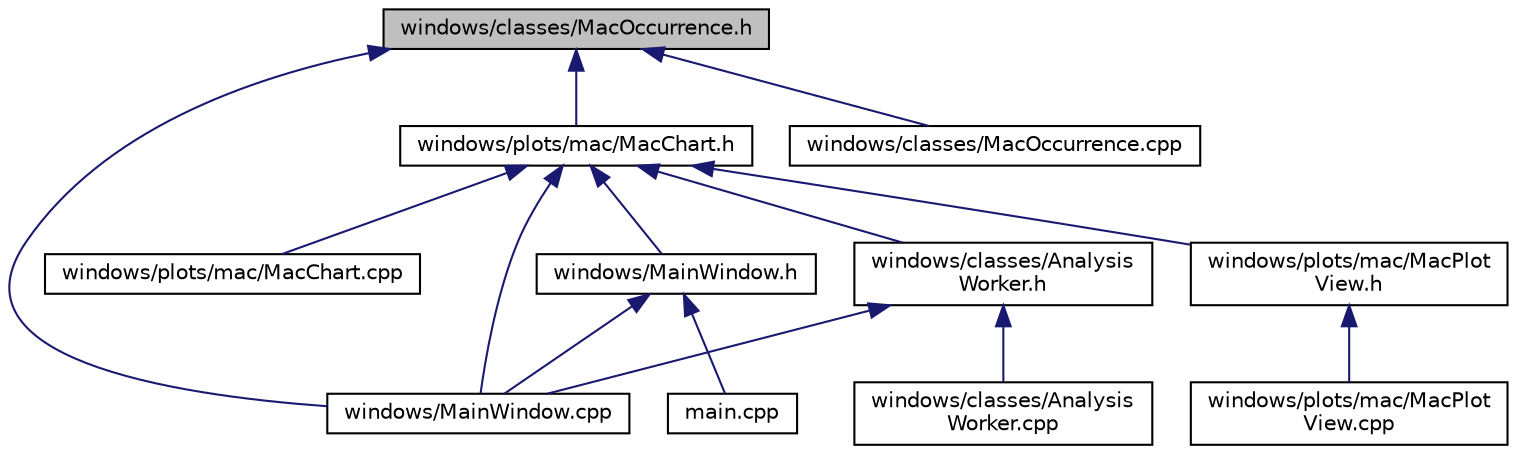 digraph "windows/classes/MacOccurrence.h"
{
  edge [fontname="Helvetica",fontsize="10",labelfontname="Helvetica",labelfontsize="10"];
  node [fontname="Helvetica",fontsize="10",shape=record];
  Node2 [label="windows/classes/MacOccurrence.h",height=0.2,width=0.4,color="black", fillcolor="grey75", style="filled", fontcolor="black"];
  Node2 -> Node3 [dir="back",color="midnightblue",fontsize="10",style="solid"];
  Node3 [label="windows/plots/mac/MacChart.h",height=0.2,width=0.4,color="black", fillcolor="white", style="filled",URL="$_mac_chart_8h.html"];
  Node3 -> Node4 [dir="back",color="midnightblue",fontsize="10",style="solid"];
  Node4 [label="windows/MainWindow.h",height=0.2,width=0.4,color="black", fillcolor="white", style="filled",URL="$_main_window_8h.html"];
  Node4 -> Node5 [dir="back",color="midnightblue",fontsize="10",style="solid"];
  Node5 [label="main.cpp",height=0.2,width=0.4,color="black", fillcolor="white", style="filled",URL="$main_8cpp.html"];
  Node4 -> Node6 [dir="back",color="midnightblue",fontsize="10",style="solid"];
  Node6 [label="windows/MainWindow.cpp",height=0.2,width=0.4,color="black", fillcolor="white", style="filled",URL="$_main_window_8cpp.html"];
  Node3 -> Node7 [dir="back",color="midnightblue",fontsize="10",style="solid"];
  Node7 [label="windows/classes/Analysis\lWorker.h",height=0.2,width=0.4,color="black", fillcolor="white", style="filled",URL="$_analysis_worker_8h.html"];
  Node7 -> Node8 [dir="back",color="midnightblue",fontsize="10",style="solid"];
  Node8 [label="windows/classes/Analysis\lWorker.cpp",height=0.2,width=0.4,color="black", fillcolor="white", style="filled",URL="$_analysis_worker_8cpp.html"];
  Node7 -> Node6 [dir="back",color="midnightblue",fontsize="10",style="solid"];
  Node3 -> Node6 [dir="back",color="midnightblue",fontsize="10",style="solid"];
  Node3 -> Node9 [dir="back",color="midnightblue",fontsize="10",style="solid"];
  Node9 [label="windows/plots/mac/MacChart.cpp",height=0.2,width=0.4,color="black", fillcolor="white", style="filled",URL="$_mac_chart_8cpp.html"];
  Node3 -> Node10 [dir="back",color="midnightblue",fontsize="10",style="solid"];
  Node10 [label="windows/plots/mac/MacPlot\lView.h",height=0.2,width=0.4,color="black", fillcolor="white", style="filled",URL="$_mac_plot_view_8h.html"];
  Node10 -> Node11 [dir="back",color="midnightblue",fontsize="10",style="solid"];
  Node11 [label="windows/plots/mac/MacPlot\lView.cpp",height=0.2,width=0.4,color="black", fillcolor="white", style="filled",URL="$_mac_plot_view_8cpp.html"];
  Node2 -> Node12 [dir="back",color="midnightblue",fontsize="10",style="solid"];
  Node12 [label="windows/classes/MacOccurrence.cpp",height=0.2,width=0.4,color="black", fillcolor="white", style="filled",URL="$_mac_occurrence_8cpp.html"];
  Node2 -> Node6 [dir="back",color="midnightblue",fontsize="10",style="solid"];
}
